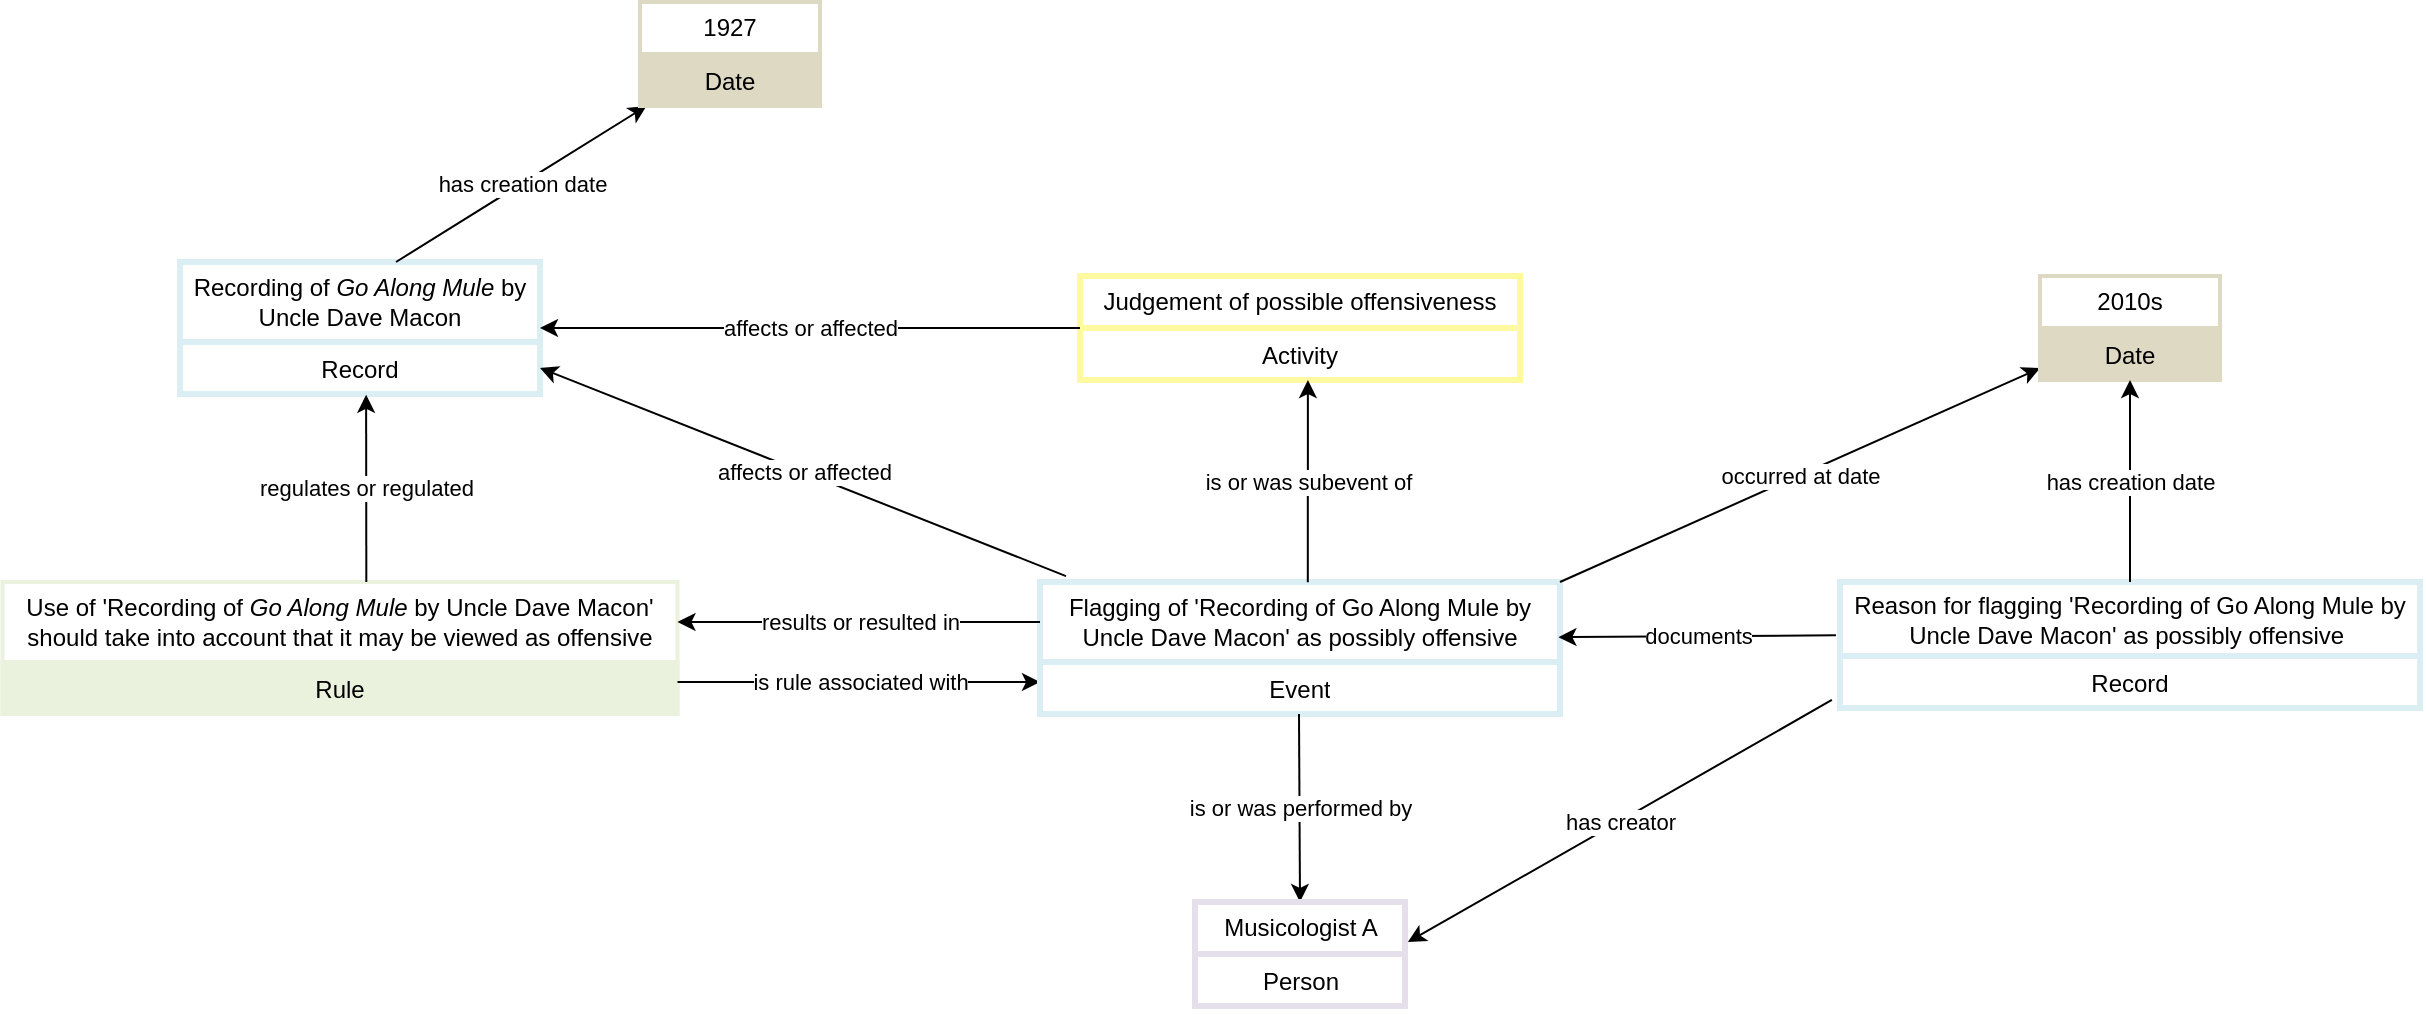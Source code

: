 <mxfile version="28.1.2">
  <diagram name="Page-1" id="WZFGuF3_luYS6yypNmb6">
    <mxGraphModel dx="870" dy="566" grid="1" gridSize="10" guides="1" tooltips="1" connect="1" arrows="1" fold="1" page="1" pageScale="1" pageWidth="4681" pageHeight="3300" math="0" shadow="0">
      <root>
        <mxCell id="0" />
        <mxCell id="1" parent="0" />
        <mxCell id="nzPCm0qADtQluWHLBumH-1" value="Recording of &lt;i&gt;Go Along Mule&lt;/i&gt; by Uncle Dave Macon" style="swimlane;fontStyle=0;childLayout=stackLayout;horizontal=1;startSize=40;strokeColor=#DAEEF3;strokeWidth=3;fillColor=none;horizontalStack=0;resizeParent=1;resizeParentMax=0;resizeLast=0;collapsible=1;marginBottom=0;whiteSpace=wrap;html=1;" parent="1" vertex="1">
          <mxGeometry x="410" y="270" width="180" height="66" as="geometry" />
        </mxCell>
        <mxCell id="nzPCm0qADtQluWHLBumH-2" value="Record" style="text;strokeColor=#DAEEF3;strokeWidth=3;fillColor=none;align=center;verticalAlign=top;spacingLeft=4;spacingRight=4;overflow=hidden;rotatable=0;points=[[0,0.5],[1,0.5]];portConstraint=eastwest;whiteSpace=wrap;html=1;" parent="nzPCm0qADtQluWHLBumH-1" vertex="1">
          <mxGeometry y="40" width="180" height="26" as="geometry" />
        </mxCell>
        <mxCell id="nzPCm0qADtQluWHLBumH-3" value="Use of &#39;Recording of &lt;i&gt;Go Along Mule&lt;/i&gt; by Uncle Dave Macon&#39; should take into account that it may be viewed as offensive" style="swimlane;fontStyle=0;childLayout=stackLayout;horizontal=1;startSize=40;strokeColor=#EAF1DD;strokeWidth=2;fillColor=none;horizontalStack=0;resizeParent=1;resizeParentMax=0;resizeLast=0;collapsible=1;marginBottom=0;whiteSpace=wrap;html=1;" parent="1" vertex="1">
          <mxGeometry x="321.25" y="430" width="337.5" height="66" as="geometry" />
        </mxCell>
        <mxCell id="nzPCm0qADtQluWHLBumH-4" value="Rule&lt;div&gt;&lt;br&gt;&lt;/div&gt;" style="text;strokeColor=#EAF1DD;strokeWidth=2;fillColor=#EAF1DD;align=center;verticalAlign=top;spacingLeft=4;spacingRight=4;overflow=hidden;rotatable=0;points=[[0,0.5],[1,0.5]];portConstraint=eastwest;whiteSpace=wrap;html=1;" parent="nzPCm0qADtQluWHLBumH-3" vertex="1">
          <mxGeometry y="40" width="337.5" height="26" as="geometry" />
        </mxCell>
        <mxCell id="nzPCm0qADtQluWHLBumH-5" value="" style="endArrow=classic;html=1;rounded=0;exitX=0.539;exitY=0;exitDx=0;exitDy=0;exitPerimeter=0;entryX=0.517;entryY=1.016;entryDx=0;entryDy=0;entryPerimeter=0;" parent="1" source="nzPCm0qADtQluWHLBumH-3" target="nzPCm0qADtQluWHLBumH-2" edge="1">
          <mxGeometry relative="1" as="geometry">
            <mxPoint x="350" y="300" as="sourcePoint" />
            <mxPoint x="492" y="340" as="targetPoint" />
          </mxGeometry>
        </mxCell>
        <mxCell id="nzPCm0qADtQluWHLBumH-6" value="regulates or regulated" style="edgeLabel;resizable=0;html=1;;align=center;verticalAlign=middle;" parent="nzPCm0qADtQluWHLBumH-5" connectable="0" vertex="1">
          <mxGeometry relative="1" as="geometry" />
        </mxCell>
        <mxCell id="nzPCm0qADtQluWHLBumH-8" value="" style="endArrow=classic;html=1;rounded=0;exitX=1;exitY=0.5;exitDx=0;exitDy=0;" parent="1" edge="1">
          <mxGeometry relative="1" as="geometry">
            <mxPoint x="658.75" y="480" as="sourcePoint" />
            <mxPoint x="840" y="480" as="targetPoint" />
          </mxGeometry>
        </mxCell>
        <mxCell id="nzPCm0qADtQluWHLBumH-9" value="is rule associated with" style="edgeLabel;resizable=0;html=1;;align=center;verticalAlign=middle;" parent="nzPCm0qADtQluWHLBumH-8" connectable="0" vertex="1">
          <mxGeometry relative="1" as="geometry" />
        </mxCell>
        <mxCell id="nzPCm0qADtQluWHLBumH-10" value="Flagging of &#39;Recording of Go Along Mule by Uncle Dave Macon&#39; as possibly offensive" style="swimlane;fontStyle=0;childLayout=stackLayout;horizontal=1;startSize=40;strokeColor=#DAEEF3;strokeWidth=3;fillColor=none;horizontalStack=0;resizeParent=1;resizeParentMax=0;resizeLast=0;collapsible=1;marginBottom=0;whiteSpace=wrap;html=1;" parent="1" vertex="1">
          <mxGeometry x="840" y="430" width="260" height="66" as="geometry" />
        </mxCell>
        <mxCell id="nzPCm0qADtQluWHLBumH-11" value="Event" style="text;strokeColor=#DAEEF3;strokeWidth=3;fillColor=none;align=center;verticalAlign=top;spacingLeft=4;spacingRight=4;overflow=hidden;rotatable=0;points=[[0,0.5],[1,0.5]];portConstraint=eastwest;whiteSpace=wrap;html=1;" parent="nzPCm0qADtQluWHLBumH-10" vertex="1">
          <mxGeometry y="40" width="260" height="26" as="geometry" />
        </mxCell>
        <mxCell id="nzPCm0qADtQluWHLBumH-12" value="Judgement of possible offensiveness" style="swimlane;fontStyle=0;childLayout=stackLayout;horizontal=1;startSize=26;strokeColor=#FFFAA0;strokeWidth=3;fillColor=none;horizontalStack=0;resizeParent=1;resizeParentMax=0;resizeLast=0;collapsible=1;marginBottom=0;whiteSpace=wrap;html=1;" parent="1" vertex="1">
          <mxGeometry x="860" y="277" width="220" height="52" as="geometry" />
        </mxCell>
        <mxCell id="nzPCm0qADtQluWHLBumH-13" value="Activity" style="text;strokeColor=#FFFAA0;strokeWidth=3;fillColor=none;align=center;verticalAlign=top;spacingLeft=4;spacingRight=4;overflow=hidden;rotatable=0;points=[[0,0.5],[1,0.5]];portConstraint=eastwest;whiteSpace=wrap;html=1;" parent="nzPCm0qADtQluWHLBumH-12" vertex="1">
          <mxGeometry y="26" width="220" height="26" as="geometry" />
        </mxCell>
        <mxCell id="nzPCm0qADtQluWHLBumH-14" value="" style="endArrow=classic;html=1;rounded=0;exitX=0;exitY=0.5;exitDx=0;exitDy=0;entryX=1;entryY=0.5;entryDx=0;entryDy=0;" parent="1" source="nzPCm0qADtQluWHLBumH-12" target="nzPCm0qADtQluWHLBumH-1" edge="1">
          <mxGeometry relative="1" as="geometry">
            <mxPoint x="630" y="404" as="sourcePoint" />
            <mxPoint x="630" y="310" as="targetPoint" />
          </mxGeometry>
        </mxCell>
        <mxCell id="nzPCm0qADtQluWHLBumH-15" value="affects or affected" style="edgeLabel;resizable=0;html=1;;align=center;verticalAlign=middle;" parent="nzPCm0qADtQluWHLBumH-14" connectable="0" vertex="1">
          <mxGeometry relative="1" as="geometry" />
        </mxCell>
        <mxCell id="nzPCm0qADtQluWHLBumH-16" value="" style="endArrow=classic;html=1;rounded=0;entryX=1;entryY=0.25;entryDx=0;entryDy=0;exitX=0;exitY=0.25;exitDx=0;exitDy=0;" parent="1" edge="1">
          <mxGeometry relative="1" as="geometry">
            <mxPoint x="840" y="450" as="sourcePoint" />
            <mxPoint x="658.75" y="450" as="targetPoint" />
          </mxGeometry>
        </mxCell>
        <mxCell id="nzPCm0qADtQluWHLBumH-17" value="results or resulted in" style="edgeLabel;resizable=0;html=1;;align=center;verticalAlign=middle;" parent="nzPCm0qADtQluWHLBumH-16" connectable="0" vertex="1">
          <mxGeometry relative="1" as="geometry" />
        </mxCell>
        <mxCell id="nzPCm0qADtQluWHLBumH-18" value="" style="endArrow=classic;html=1;rounded=0;exitX=0.515;exitY=0.002;exitDx=0;exitDy=0;entryX=0.518;entryY=1;entryDx=0;entryDy=0;entryPerimeter=0;exitPerimeter=0;" parent="1" source="nzPCm0qADtQluWHLBumH-10" target="nzPCm0qADtQluWHLBumH-13" edge="1">
          <mxGeometry relative="1" as="geometry">
            <mxPoint x="910" y="410" as="sourcePoint" />
            <mxPoint x="1091.25" y="410" as="targetPoint" />
          </mxGeometry>
        </mxCell>
        <mxCell id="nzPCm0qADtQluWHLBumH-19" value="is or was subevent of" style="edgeLabel;resizable=0;html=1;;align=center;verticalAlign=middle;" parent="nzPCm0qADtQluWHLBumH-18" connectable="0" vertex="1">
          <mxGeometry relative="1" as="geometry" />
        </mxCell>
        <mxCell id="nzPCm0qADtQluWHLBumH-20" value="" style="endArrow=classic;html=1;rounded=0;exitX=0.515;exitY=0.002;exitDx=0;exitDy=0;entryX=0.5;entryY=0;entryDx=0;entryDy=0;exitPerimeter=0;" parent="1" target="nzPCm0qADtQluWHLBumH-22" edge="1">
          <mxGeometry relative="1" as="geometry">
            <mxPoint x="969.5" y="496" as="sourcePoint" />
            <mxPoint x="969.5" y="597" as="targetPoint" />
          </mxGeometry>
        </mxCell>
        <mxCell id="nzPCm0qADtQluWHLBumH-21" value="is or was performed by" style="edgeLabel;resizable=0;html=1;;align=center;verticalAlign=middle;" parent="nzPCm0qADtQluWHLBumH-20" connectable="0" vertex="1">
          <mxGeometry relative="1" as="geometry" />
        </mxCell>
        <mxCell id="nzPCm0qADtQluWHLBumH-22" value="Musicologist A" style="swimlane;fontStyle=0;childLayout=stackLayout;horizontal=1;startSize=26;strokeColor=#E5DFEC;strokeWidth=3;fillColor=none;horizontalStack=0;resizeParent=1;resizeParentMax=0;resizeLast=0;collapsible=1;marginBottom=0;whiteSpace=wrap;html=1;" parent="1" vertex="1">
          <mxGeometry x="917.5" y="590" width="105" height="52" as="geometry" />
        </mxCell>
        <mxCell id="nzPCm0qADtQluWHLBumH-23" value="Person" style="text;strokeColor=#E5DFEC;strokeWidth=3;fillColor=none;align=center;verticalAlign=top;spacingLeft=4;spacingRight=4;overflow=hidden;rotatable=0;points=[[0,0.5],[1,0.5]];portConstraint=eastwest;whiteSpace=wrap;html=1;" parent="nzPCm0qADtQluWHLBumH-22" vertex="1">
          <mxGeometry y="26" width="105" height="26" as="geometry" />
        </mxCell>
        <mxCell id="nzPCm0qADtQluWHLBumH-24" value="" style="endArrow=classic;html=1;rounded=0;exitX=1;exitY=0;exitDx=0;exitDy=0;" parent="1" source="nzPCm0qADtQluWHLBumH-10" target="nzPCm0qADtQluWHLBumH-27" edge="1">
          <mxGeometry relative="1" as="geometry">
            <mxPoint x="820" y="540" as="sourcePoint" />
            <mxPoint x="720" y="590" as="targetPoint" />
          </mxGeometry>
        </mxCell>
        <mxCell id="nzPCm0qADtQluWHLBumH-25" value="occurred at date" style="edgeLabel;resizable=0;html=1;;align=center;verticalAlign=middle;" parent="nzPCm0qADtQluWHLBumH-24" connectable="0" vertex="1">
          <mxGeometry relative="1" as="geometry" />
        </mxCell>
        <mxCell id="nzPCm0qADtQluWHLBumH-27" value="2010s" style="swimlane;fontStyle=0;childLayout=stackLayout;horizontal=1;startSize=26;strokeColor=#DDD9C3;strokeWidth=2;fillColor=none;horizontalStack=0;resizeParent=1;resizeParentMax=0;resizeLast=0;collapsible=1;marginBottom=0;whiteSpace=wrap;html=1;" parent="1" vertex="1">
          <mxGeometry x="1340" y="277" width="90" height="52" as="geometry" />
        </mxCell>
        <mxCell id="nzPCm0qADtQluWHLBumH-28" value="Date" style="text;strokeColor=#DDD9C3;strokeWidth=2;fillColor=#DDD9C3;align=center;verticalAlign=top;spacingLeft=4;spacingRight=4;overflow=hidden;rotatable=0;points=[[0,0.5],[1,0.5]];portConstraint=eastwest;whiteSpace=wrap;html=1;" parent="nzPCm0qADtQluWHLBumH-27" vertex="1">
          <mxGeometry y="26" width="90" height="26" as="geometry" />
        </mxCell>
        <mxCell id="nzPCm0qADtQluWHLBumH-29" value="Reason for flagging &#39;Recording of Go Along Mule by Uncle Dave Macon&#39; as possibly offensive&amp;nbsp;" style="swimlane;fontStyle=0;childLayout=stackLayout;horizontal=1;startSize=37;strokeColor=#DAEEF3;strokeWidth=3;fillColor=none;horizontalStack=0;resizeParent=1;resizeParentMax=0;resizeLast=0;collapsible=1;marginBottom=0;whiteSpace=wrap;html=1;" parent="1" vertex="1">
          <mxGeometry x="1240" y="430" width="290" height="63" as="geometry" />
        </mxCell>
        <mxCell id="nzPCm0qADtQluWHLBumH-30" value="Record" style="text;strokeColor=#DAEEF3;strokeWidth=3;fillColor=none;align=center;verticalAlign=top;spacingLeft=4;spacingRight=4;overflow=hidden;rotatable=0;points=[[0,0.5],[1,0.5]];portConstraint=eastwest;whiteSpace=wrap;html=1;" parent="nzPCm0qADtQluWHLBumH-29" vertex="1">
          <mxGeometry y="37" width="290" height="26" as="geometry" />
        </mxCell>
        <mxCell id="nzPCm0qADtQluWHLBumH-31" value="" style="endArrow=classic;html=1;rounded=0;exitX=-0.007;exitY=0.423;exitDx=0;exitDy=0;entryX=0.997;entryY=0.418;entryDx=0;entryDy=0;exitPerimeter=0;entryPerimeter=0;" parent="1" source="nzPCm0qADtQluWHLBumH-29" target="nzPCm0qADtQluWHLBumH-10" edge="1">
          <mxGeometry relative="1" as="geometry">
            <mxPoint x="1140" y="450" as="sourcePoint" />
            <mxPoint x="1140.5" y="544" as="targetPoint" />
          </mxGeometry>
        </mxCell>
        <mxCell id="nzPCm0qADtQluWHLBumH-32" value="documents" style="edgeLabel;resizable=0;html=1;;align=center;verticalAlign=middle;" parent="nzPCm0qADtQluWHLBumH-31" connectable="0" vertex="1">
          <mxGeometry relative="1" as="geometry" />
        </mxCell>
        <mxCell id="nzPCm0qADtQluWHLBumH-34" value="" style="endArrow=classic;html=1;rounded=0;exitX=-0.014;exitY=0.846;exitDx=0;exitDy=0;entryX=1.014;entryY=0.385;entryDx=0;entryDy=0;exitPerimeter=0;entryPerimeter=0;" parent="1" source="nzPCm0qADtQluWHLBumH-30" target="nzPCm0qADtQluWHLBumH-22" edge="1">
          <mxGeometry relative="1" as="geometry">
            <mxPoint x="1180" y="506" as="sourcePoint" />
            <mxPoint x="1180.5" y="600" as="targetPoint" />
          </mxGeometry>
        </mxCell>
        <mxCell id="nzPCm0qADtQluWHLBumH-35" value="has creator" style="edgeLabel;resizable=0;html=1;;align=center;verticalAlign=middle;" parent="nzPCm0qADtQluWHLBumH-34" connectable="0" vertex="1">
          <mxGeometry relative="1" as="geometry" />
        </mxCell>
        <mxCell id="nzPCm0qADtQluWHLBumH-36" value="" style="endArrow=classic;html=1;rounded=0;entryX=0.5;entryY=1;entryDx=0;entryDy=0;exitX=0.5;exitY=0;exitDx=0;exitDy=0;" parent="1" source="nzPCm0qADtQluWHLBumH-29" target="nzPCm0qADtQluWHLBumH-27" edge="1">
          <mxGeometry relative="1" as="geometry">
            <mxPoint x="1385" y="420" as="sourcePoint" />
            <mxPoint x="1490" y="370" as="targetPoint" />
          </mxGeometry>
        </mxCell>
        <mxCell id="nzPCm0qADtQluWHLBumH-37" value="has creation date" style="edgeLabel;resizable=0;html=1;;align=center;verticalAlign=middle;" parent="nzPCm0qADtQluWHLBumH-36" connectable="0" vertex="1">
          <mxGeometry relative="1" as="geometry" />
        </mxCell>
        <mxCell id="nzPCm0qADtQluWHLBumH-38" value="" style="endArrow=classic;html=1;rounded=0;exitX=0.05;exitY=-0.045;exitDx=0;exitDy=0;entryX=1;entryY=0.5;entryDx=0;entryDy=0;exitPerimeter=0;" parent="1" source="nzPCm0qADtQluWHLBumH-10" target="nzPCm0qADtQluWHLBumH-2" edge="1">
          <mxGeometry relative="1" as="geometry">
            <mxPoint x="870" y="350" as="sourcePoint" />
            <mxPoint x="600" y="350" as="targetPoint" />
          </mxGeometry>
        </mxCell>
        <mxCell id="nzPCm0qADtQluWHLBumH-39" value="affects or affected" style="edgeLabel;resizable=0;html=1;;align=center;verticalAlign=middle;" parent="nzPCm0qADtQluWHLBumH-38" connectable="0" vertex="1">
          <mxGeometry relative="1" as="geometry" />
        </mxCell>
        <mxCell id="nzPCm0qADtQluWHLBumH-40" value="" style="endArrow=classic;html=1;rounded=0;exitX=0.6;exitY=0;exitDx=0;exitDy=0;exitPerimeter=0;" parent="1" source="nzPCm0qADtQluWHLBumH-1" target="nzPCm0qADtQluWHLBumH-42" edge="1">
          <mxGeometry relative="1" as="geometry">
            <mxPoint x="470" y="230.99" as="sourcePoint" />
            <mxPoint x="700" y="190" as="targetPoint" />
          </mxGeometry>
        </mxCell>
        <mxCell id="nzPCm0qADtQluWHLBumH-41" value="&lt;span style=&quot;background-color: light-dark(#ffffff, var(--ge-dark-color, #121212)); color: light-dark(rgb(0, 0, 0), rgb(255, 255, 255));&quot;&gt;has creation date&lt;/span&gt;" style="edgeLabel;resizable=0;html=1;;align=center;verticalAlign=middle;" parent="nzPCm0qADtQluWHLBumH-40" connectable="0" vertex="1">
          <mxGeometry relative="1" as="geometry" />
        </mxCell>
        <mxCell id="nzPCm0qADtQluWHLBumH-42" value="1927" style="swimlane;fontStyle=0;childLayout=stackLayout;horizontal=1;startSize=26;strokeColor=#DDD9C3;strokeWidth=2;fillColor=none;horizontalStack=0;resizeParent=1;resizeParentMax=0;resizeLast=0;collapsible=1;marginBottom=0;whiteSpace=wrap;html=1;" parent="1" vertex="1">
          <mxGeometry x="640" y="140" width="90" height="52" as="geometry" />
        </mxCell>
        <mxCell id="nzPCm0qADtQluWHLBumH-43" value="Date" style="text;strokeColor=#DDD9C3;strokeWidth=2;fillColor=#DDD9C3;align=center;verticalAlign=top;spacingLeft=4;spacingRight=4;overflow=hidden;rotatable=0;points=[[0,0.5],[1,0.5]];portConstraint=eastwest;whiteSpace=wrap;html=1;" parent="nzPCm0qADtQluWHLBumH-42" vertex="1">
          <mxGeometry y="26" width="90" height="26" as="geometry" />
        </mxCell>
      </root>
    </mxGraphModel>
  </diagram>
</mxfile>
